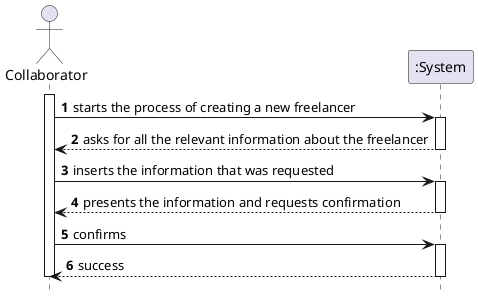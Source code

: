 @startuml SSD
hide footbox
autonumber
actor "Collaborator" as C
participant ":System" as S

' The collaborator starts the process of creating a new freelancer.
' The system asks for all the relevant information of the freelancer.
' The collaborator inserts the information that was requested.
' The system presents the information and requests confirmation.
' The collaborator confirms.
' The systems validates the data introduced, stores it and informs the user of the success of the operation.

activate C
        C -> S : starts the process of creating a new freelancer
        activate S
                S --> C: asks for all the relevant information about the freelancer
        deactivate S
        C -> S : inserts the information that was requested
        activate S
                S --> C:  presents the information and requests confirmation
        deactivate S
        C -> S : confirms
        activate S
                S --> C: success
        deactivate S
deactivate C

@enduml